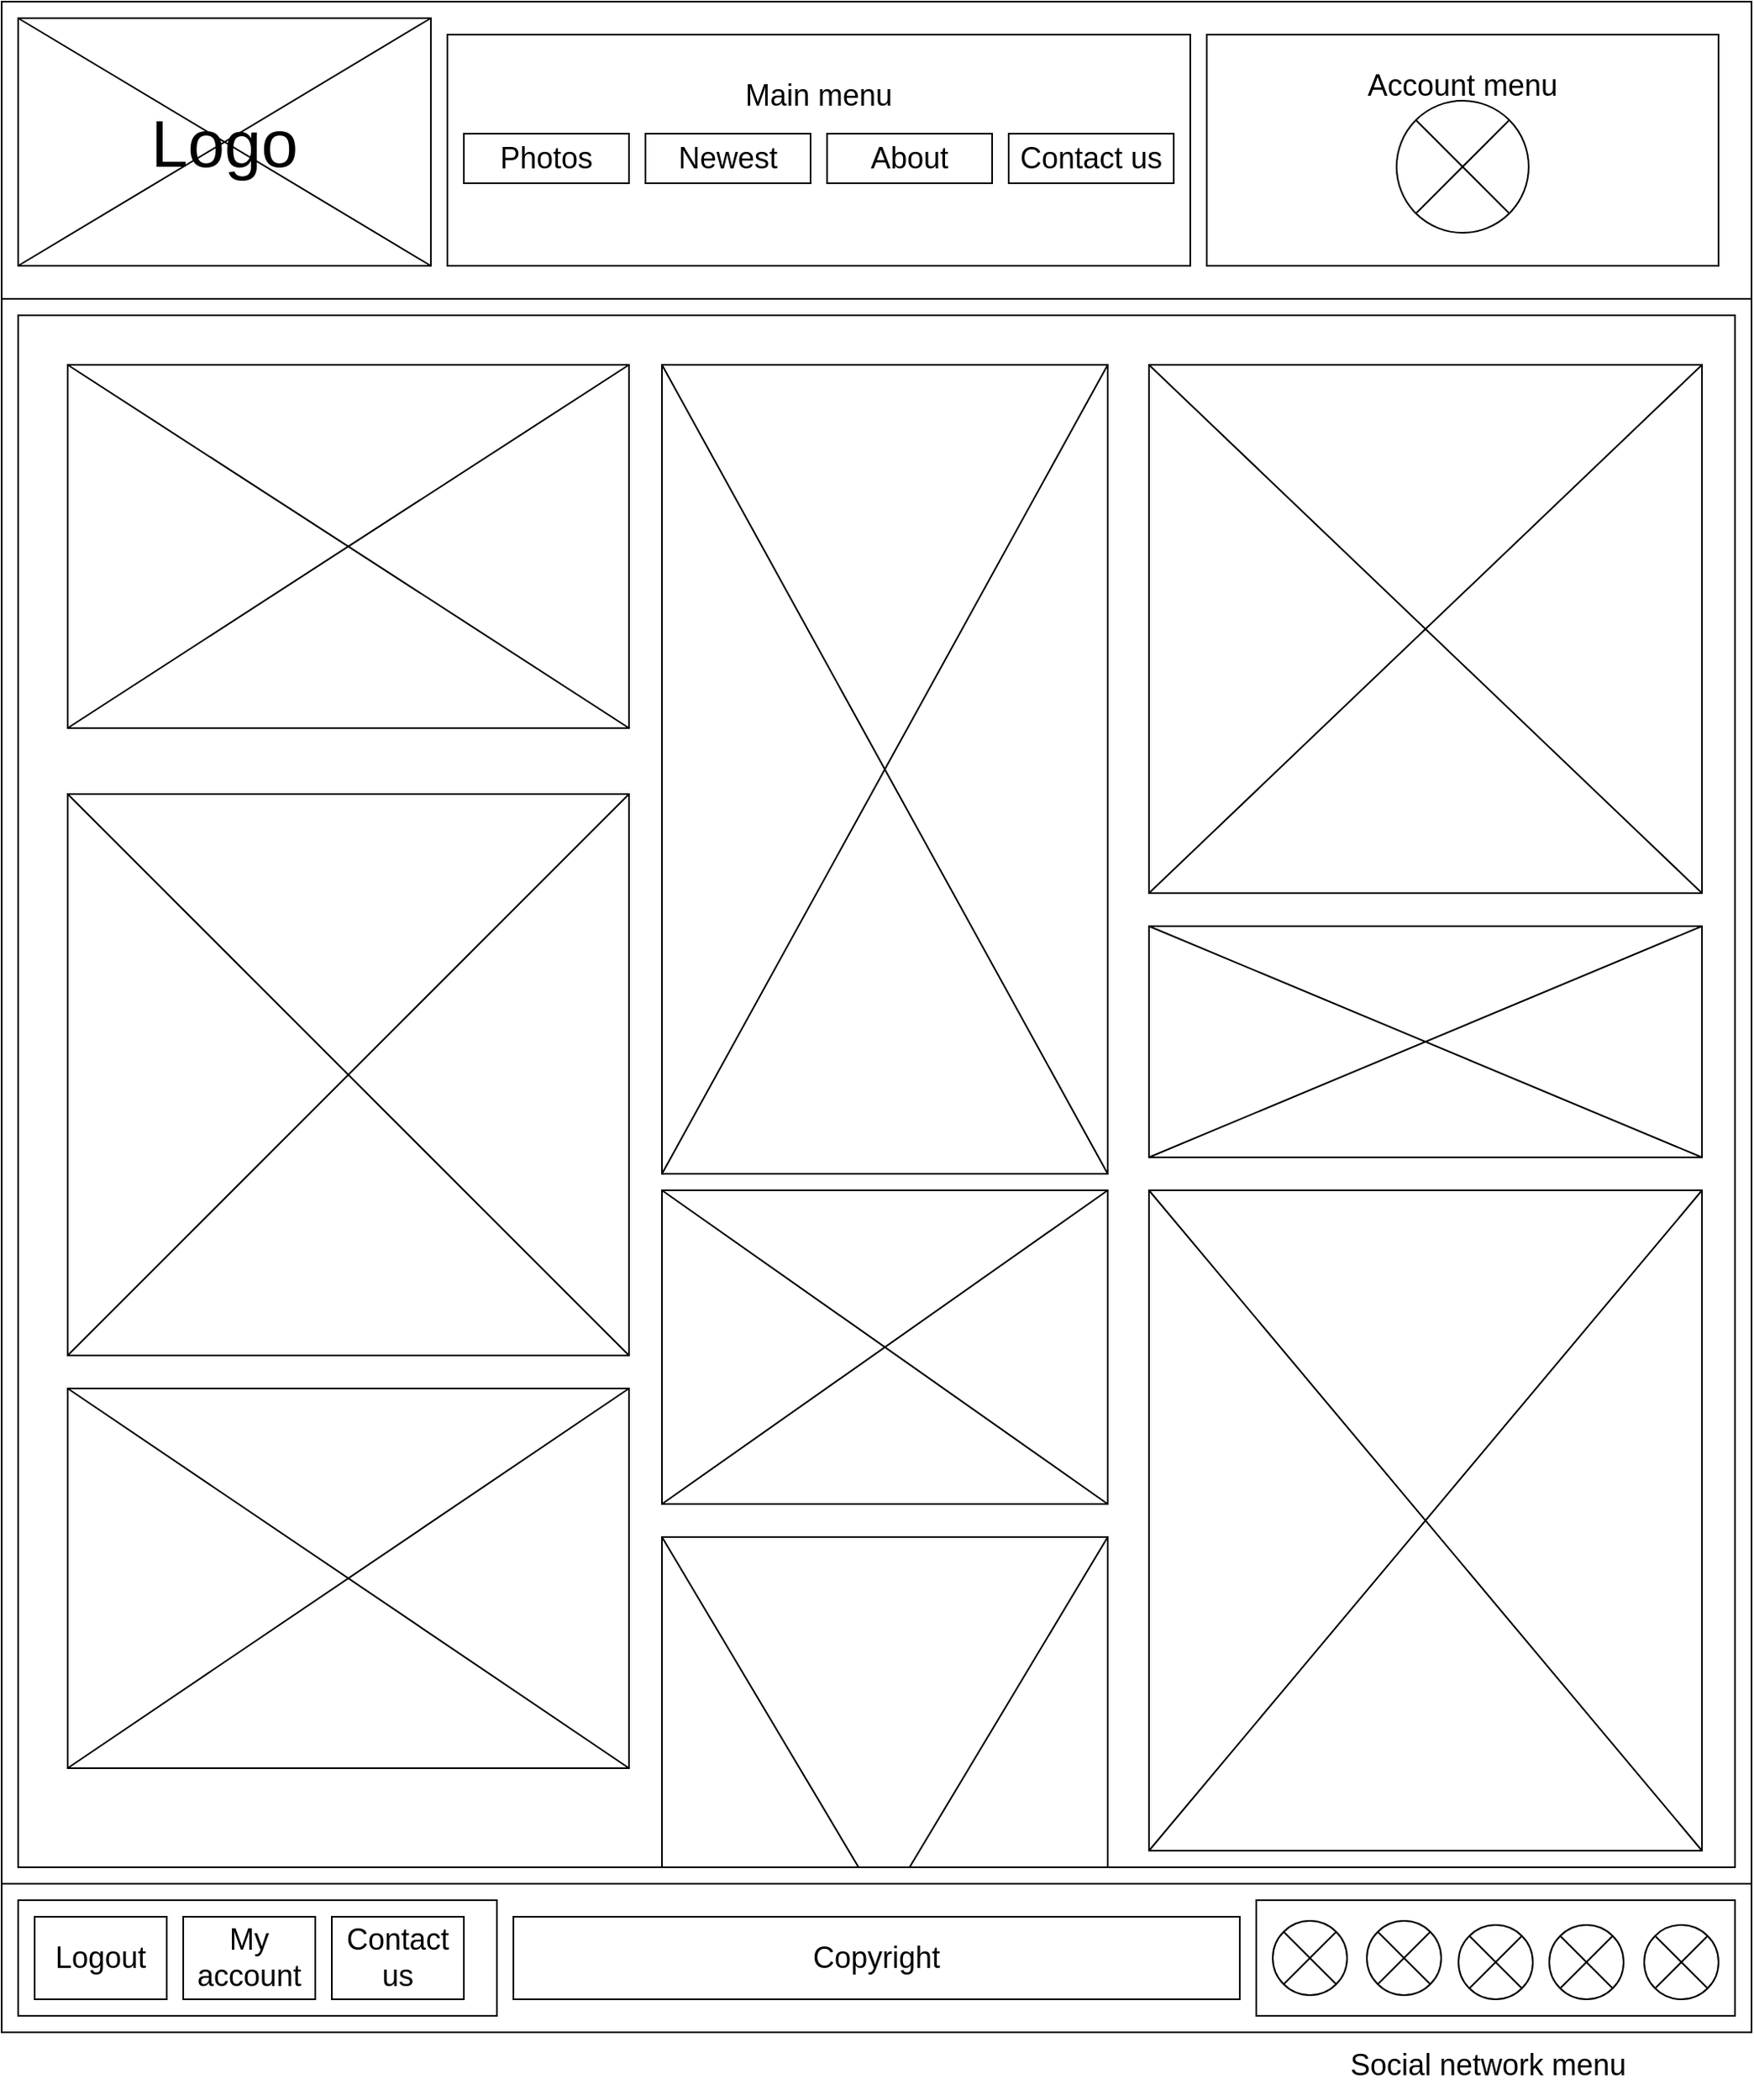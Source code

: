 <mxfile version="20.8.16" type="device"><diagram name="Page-1" id="mD34wUuRm_5kMD1LWP9A"><mxGraphModel dx="2421" dy="1398" grid="1" gridSize="10" guides="1" tooltips="1" connect="1" arrows="1" fold="1" page="1" pageScale="1" pageWidth="827" pageHeight="1169" math="0" shadow="0"><root><mxCell id="0"/><mxCell id="1" parent="0"/><mxCell id="y6xcjwrS6ZcwGSI0YmLE-1" value="" style="rounded=0;whiteSpace=wrap;html=1;" parent="1" vertex="1"><mxGeometry width="1060" height="1230" as="geometry"/></mxCell><mxCell id="y6xcjwrS6ZcwGSI0YmLE-2" value="" style="rounded=0;whiteSpace=wrap;html=1;" parent="1" vertex="1"><mxGeometry width="1060" height="180" as="geometry"/></mxCell><mxCell id="y6xcjwrS6ZcwGSI0YmLE-3" value="" style="rounded=0;whiteSpace=wrap;html=1;" parent="1" vertex="1"><mxGeometry y="1140" width="1060" height="90" as="geometry"/></mxCell><mxCell id="y6xcjwrS6ZcwGSI0YmLE-5" value="" style="rounded=0;whiteSpace=wrap;html=1;" parent="1" vertex="1"><mxGeometry x="10" y="190" width="1040" height="940" as="geometry"/></mxCell><mxCell id="y6xcjwrS6ZcwGSI0YmLE-6" value="&lt;font style=&quot;font-size: 40px;&quot;&gt;Logo&lt;/font&gt;" style="rounded=0;whiteSpace=wrap;html=1;" parent="1" vertex="1"><mxGeometry x="10" y="10" width="250" height="150" as="geometry"/></mxCell><mxCell id="y6xcjwrS6ZcwGSI0YmLE-7" value="" style="endArrow=none;html=1;rounded=0;exitX=0;exitY=1;exitDx=0;exitDy=0;entryX=1;entryY=0;entryDx=0;entryDy=0;" parent="1" source="y6xcjwrS6ZcwGSI0YmLE-6" target="y6xcjwrS6ZcwGSI0YmLE-6" edge="1"><mxGeometry width="50" height="50" relative="1" as="geometry"><mxPoint x="390" y="530" as="sourcePoint"/><mxPoint x="440" y="480" as="targetPoint"/></mxGeometry></mxCell><mxCell id="y6xcjwrS6ZcwGSI0YmLE-8" value="" style="endArrow=none;html=1;rounded=0;exitX=0;exitY=0;exitDx=0;exitDy=0;entryX=1;entryY=1;entryDx=0;entryDy=0;" parent="1" source="y6xcjwrS6ZcwGSI0YmLE-6" target="y6xcjwrS6ZcwGSI0YmLE-6" edge="1"><mxGeometry width="50" height="50" relative="1" as="geometry"><mxPoint x="390" y="530" as="sourcePoint"/><mxPoint x="440" y="480" as="targetPoint"/></mxGeometry></mxCell><mxCell id="y6xcjwrS6ZcwGSI0YmLE-9" value="&lt;font style=&quot;font-size: 18px;&quot;&gt;&lt;font style=&quot;font-size: 18px;&quot;&gt;Account menu&lt;/font&gt;&lt;br&gt;&lt;/font&gt;&lt;font size=&quot;1&quot;&gt;&lt;br&gt;&lt;br&gt;&lt;/font&gt;" style="rounded=0;whiteSpace=wrap;html=1;fontSize=40;" parent="1" vertex="1"><mxGeometry x="730" y="20" width="310" height="140" as="geometry"/></mxCell><mxCell id="y6xcjwrS6ZcwGSI0YmLE-13" value="Main menu&lt;br&gt;&lt;br&gt;&lt;br&gt;&lt;br&gt;" style="rounded=0;whiteSpace=wrap;html=1;fontSize=18;" parent="1" vertex="1"><mxGeometry x="270" y="20" width="450" height="140" as="geometry"/></mxCell><mxCell id="y6xcjwrS6ZcwGSI0YmLE-14" value="Photos" style="rounded=0;whiteSpace=wrap;html=1;fontSize=18;" parent="1" vertex="1"><mxGeometry x="280" y="80" width="100" height="30" as="geometry"/></mxCell><mxCell id="y6xcjwrS6ZcwGSI0YmLE-17" value="Newest" style="rounded=0;whiteSpace=wrap;html=1;fontSize=18;" parent="1" vertex="1"><mxGeometry x="390" y="80" width="100" height="30" as="geometry"/></mxCell><mxCell id="y6xcjwrS6ZcwGSI0YmLE-18" value="About" style="rounded=0;whiteSpace=wrap;html=1;fontSize=18;" parent="1" vertex="1"><mxGeometry x="500" y="80" width="100" height="30" as="geometry"/></mxCell><mxCell id="y6xcjwrS6ZcwGSI0YmLE-19" value="Contact us" style="rounded=0;whiteSpace=wrap;html=1;fontSize=18;" parent="1" vertex="1"><mxGeometry x="610" y="80" width="100" height="30" as="geometry"/></mxCell><mxCell id="y6xcjwrS6ZcwGSI0YmLE-20" value="" style="rounded=0;whiteSpace=wrap;html=1;fontSize=18;" parent="1" vertex="1"><mxGeometry x="10" y="1150" width="290" height="70" as="geometry"/></mxCell><mxCell id="y6xcjwrS6ZcwGSI0YmLE-21" value="Logout" style="rounded=0;whiteSpace=wrap;html=1;fontSize=18;" parent="1" vertex="1"><mxGeometry x="20" y="1160" width="80" height="50" as="geometry"/></mxCell><mxCell id="y6xcjwrS6ZcwGSI0YmLE-22" value="My account" style="rounded=0;whiteSpace=wrap;html=1;fontSize=18;" parent="1" vertex="1"><mxGeometry x="110" y="1160" width="80" height="50" as="geometry"/></mxCell><mxCell id="y6xcjwrS6ZcwGSI0YmLE-23" value="Copyright" style="rounded=0;whiteSpace=wrap;html=1;fontSize=18;" parent="1" vertex="1"><mxGeometry x="310" y="1160" width="440" height="50" as="geometry"/></mxCell><mxCell id="y6xcjwrS6ZcwGSI0YmLE-24" value="" style="rounded=0;whiteSpace=wrap;html=1;fontSize=18;" parent="1" vertex="1"><mxGeometry x="760" y="1150" width="290" height="70" as="geometry"/></mxCell><mxCell id="y6xcjwrS6ZcwGSI0YmLE-25" value="Contact&lt;br&gt;us" style="rounded=0;whiteSpace=wrap;html=1;fontSize=18;" parent="1" vertex="1"><mxGeometry x="200" y="1160" width="80" height="50" as="geometry"/></mxCell><mxCell id="y6xcjwrS6ZcwGSI0YmLE-26" value="" style="ellipse;whiteSpace=wrap;html=1;aspect=fixed;fontSize=18;" parent="1" vertex="1"><mxGeometry x="770" y="1162.5" width="45" height="45" as="geometry"/></mxCell><mxCell id="y6xcjwrS6ZcwGSI0YmLE-27" value="" style="endArrow=none;html=1;rounded=0;fontSize=18;entryX=0;entryY=1;entryDx=0;entryDy=0;exitX=1;exitY=0;exitDx=0;exitDy=0;" parent="1" source="y6xcjwrS6ZcwGSI0YmLE-26" target="y6xcjwrS6ZcwGSI0YmLE-26" edge="1"><mxGeometry width="50" height="50" relative="1" as="geometry"><mxPoint x="400" y="910" as="sourcePoint"/><mxPoint x="450" y="860" as="targetPoint"/></mxGeometry></mxCell><mxCell id="y6xcjwrS6ZcwGSI0YmLE-28" value="" style="endArrow=none;html=1;rounded=0;fontSize=18;exitX=1;exitY=1;exitDx=0;exitDy=0;entryX=0;entryY=0;entryDx=0;entryDy=0;" parent="1" source="y6xcjwrS6ZcwGSI0YmLE-26" target="y6xcjwrS6ZcwGSI0YmLE-26" edge="1"><mxGeometry width="50" height="50" relative="1" as="geometry"><mxPoint x="400" y="910" as="sourcePoint"/><mxPoint x="450" y="860" as="targetPoint"/></mxGeometry></mxCell><mxCell id="y6xcjwrS6ZcwGSI0YmLE-29" value="" style="ellipse;whiteSpace=wrap;html=1;aspect=fixed;fontSize=18;" parent="1" vertex="1"><mxGeometry x="827" y="1162.5" width="45" height="45" as="geometry"/></mxCell><mxCell id="y6xcjwrS6ZcwGSI0YmLE-30" value="" style="endArrow=none;html=1;rounded=0;fontSize=18;entryX=0;entryY=1;entryDx=0;entryDy=0;exitX=1;exitY=0;exitDx=0;exitDy=0;" parent="1" source="y6xcjwrS6ZcwGSI0YmLE-29" target="y6xcjwrS6ZcwGSI0YmLE-29" edge="1"><mxGeometry width="50" height="50" relative="1" as="geometry"><mxPoint x="457" y="910" as="sourcePoint"/><mxPoint x="507" y="860" as="targetPoint"/></mxGeometry></mxCell><mxCell id="y6xcjwrS6ZcwGSI0YmLE-31" value="" style="endArrow=none;html=1;rounded=0;fontSize=18;exitX=1;exitY=1;exitDx=0;exitDy=0;entryX=0;entryY=0;entryDx=0;entryDy=0;" parent="1" source="y6xcjwrS6ZcwGSI0YmLE-29" target="y6xcjwrS6ZcwGSI0YmLE-29" edge="1"><mxGeometry width="50" height="50" relative="1" as="geometry"><mxPoint x="457" y="910" as="sourcePoint"/><mxPoint x="507" y="860" as="targetPoint"/></mxGeometry></mxCell><mxCell id="y6xcjwrS6ZcwGSI0YmLE-32" value="" style="ellipse;whiteSpace=wrap;html=1;aspect=fixed;fontSize=18;" parent="1" vertex="1"><mxGeometry x="882.5" y="1165" width="45" height="45" as="geometry"/></mxCell><mxCell id="y6xcjwrS6ZcwGSI0YmLE-33" value="" style="endArrow=none;html=1;rounded=0;fontSize=18;entryX=0;entryY=1;entryDx=0;entryDy=0;exitX=1;exitY=0;exitDx=0;exitDy=0;" parent="1" source="y6xcjwrS6ZcwGSI0YmLE-32" target="y6xcjwrS6ZcwGSI0YmLE-32" edge="1"><mxGeometry width="50" height="50" relative="1" as="geometry"><mxPoint x="512.5" y="912.5" as="sourcePoint"/><mxPoint x="562.5" y="862.5" as="targetPoint"/></mxGeometry></mxCell><mxCell id="y6xcjwrS6ZcwGSI0YmLE-34" value="" style="endArrow=none;html=1;rounded=0;fontSize=18;exitX=1;exitY=1;exitDx=0;exitDy=0;entryX=0;entryY=0;entryDx=0;entryDy=0;" parent="1" source="y6xcjwrS6ZcwGSI0YmLE-32" target="y6xcjwrS6ZcwGSI0YmLE-32" edge="1"><mxGeometry width="50" height="50" relative="1" as="geometry"><mxPoint x="512.5" y="912.5" as="sourcePoint"/><mxPoint x="562.5" y="862.5" as="targetPoint"/></mxGeometry></mxCell><mxCell id="y6xcjwrS6ZcwGSI0YmLE-35" value="" style="ellipse;whiteSpace=wrap;html=1;aspect=fixed;fontSize=18;" parent="1" vertex="1"><mxGeometry x="937.5" y="1165" width="45" height="45" as="geometry"/></mxCell><mxCell id="y6xcjwrS6ZcwGSI0YmLE-36" value="" style="endArrow=none;html=1;rounded=0;fontSize=18;entryX=0;entryY=1;entryDx=0;entryDy=0;exitX=1;exitY=0;exitDx=0;exitDy=0;" parent="1" source="y6xcjwrS6ZcwGSI0YmLE-35" target="y6xcjwrS6ZcwGSI0YmLE-35" edge="1"><mxGeometry width="50" height="50" relative="1" as="geometry"><mxPoint x="567.5" y="912.5" as="sourcePoint"/><mxPoint x="617.5" y="862.5" as="targetPoint"/></mxGeometry></mxCell><mxCell id="y6xcjwrS6ZcwGSI0YmLE-37" value="" style="endArrow=none;html=1;rounded=0;fontSize=18;exitX=1;exitY=1;exitDx=0;exitDy=0;entryX=0;entryY=0;entryDx=0;entryDy=0;" parent="1" source="y6xcjwrS6ZcwGSI0YmLE-35" target="y6xcjwrS6ZcwGSI0YmLE-35" edge="1"><mxGeometry width="50" height="50" relative="1" as="geometry"><mxPoint x="567.5" y="912.5" as="sourcePoint"/><mxPoint x="617.5" y="862.5" as="targetPoint"/></mxGeometry></mxCell><mxCell id="y6xcjwrS6ZcwGSI0YmLE-38" value="" style="ellipse;whiteSpace=wrap;html=1;aspect=fixed;fontSize=18;" parent="1" vertex="1"><mxGeometry x="995" y="1165" width="45" height="45" as="geometry"/></mxCell><mxCell id="y6xcjwrS6ZcwGSI0YmLE-39" value="" style="endArrow=none;html=1;rounded=0;fontSize=18;entryX=0;entryY=1;entryDx=0;entryDy=0;exitX=1;exitY=0;exitDx=0;exitDy=0;" parent="1" source="y6xcjwrS6ZcwGSI0YmLE-38" target="y6xcjwrS6ZcwGSI0YmLE-38" edge="1"><mxGeometry width="50" height="50" relative="1" as="geometry"><mxPoint x="625" y="912.5" as="sourcePoint"/><mxPoint x="675" y="862.5" as="targetPoint"/></mxGeometry></mxCell><mxCell id="y6xcjwrS6ZcwGSI0YmLE-40" value="" style="endArrow=none;html=1;rounded=0;fontSize=18;exitX=1;exitY=1;exitDx=0;exitDy=0;entryX=0;entryY=0;entryDx=0;entryDy=0;" parent="1" source="y6xcjwrS6ZcwGSI0YmLE-38" target="y6xcjwrS6ZcwGSI0YmLE-38" edge="1"><mxGeometry width="50" height="50" relative="1" as="geometry"><mxPoint x="625" y="912.5" as="sourcePoint"/><mxPoint x="675" y="862.5" as="targetPoint"/></mxGeometry></mxCell><mxCell id="y6xcjwrS6ZcwGSI0YmLE-42" value="Social network menu" style="text;html=1;align=center;verticalAlign=middle;resizable=0;points=[];autosize=1;strokeColor=none;fillColor=none;fontSize=18;" parent="1" vertex="1"><mxGeometry x="805" y="1230" width="190" height="40" as="geometry"/></mxCell><mxCell id="y6xcjwrS6ZcwGSI0YmLE-43" value="" style="rounded=0;whiteSpace=wrap;html=1;fontSize=18;" parent="1" vertex="1"><mxGeometry x="40" y="220" width="340" height="220" as="geometry"/></mxCell><mxCell id="y6xcjwrS6ZcwGSI0YmLE-44" value="" style="rounded=0;whiteSpace=wrap;html=1;fontSize=18;" parent="1" vertex="1"><mxGeometry x="400" y="220" width="270" height="490" as="geometry"/></mxCell><mxCell id="y6xcjwrS6ZcwGSI0YmLE-45" value="" style="rounded=0;whiteSpace=wrap;html=1;fontSize=18;" parent="1" vertex="1"><mxGeometry x="695" y="220" width="335" height="320" as="geometry"/></mxCell><mxCell id="y6xcjwrS6ZcwGSI0YmLE-46" value="" style="rounded=0;whiteSpace=wrap;html=1;fontSize=18;" parent="1" vertex="1"><mxGeometry x="40" y="480" width="340" height="340" as="geometry"/></mxCell><mxCell id="y6xcjwrS6ZcwGSI0YmLE-47" value="" style="rounded=0;whiteSpace=wrap;html=1;fontSize=18;" parent="1" vertex="1"><mxGeometry x="400" y="720" width="270" height="190" as="geometry"/></mxCell><mxCell id="y6xcjwrS6ZcwGSI0YmLE-48" value="" style="rounded=0;whiteSpace=wrap;html=1;fontSize=18;" parent="1" vertex="1"><mxGeometry x="695" y="560" width="335" height="140" as="geometry"/></mxCell><mxCell id="y6xcjwrS6ZcwGSI0YmLE-49" value="" style="rounded=0;whiteSpace=wrap;html=1;fontSize=18;" parent="1" vertex="1"><mxGeometry x="40" y="840" width="340" height="230" as="geometry"/></mxCell><mxCell id="y6xcjwrS6ZcwGSI0YmLE-51" value="" style="rounded=0;whiteSpace=wrap;html=1;fontSize=18;" parent="1" vertex="1"><mxGeometry x="400" y="930" width="270" height="200" as="geometry"/></mxCell><mxCell id="y6xcjwrS6ZcwGSI0YmLE-52" value="" style="rounded=0;whiteSpace=wrap;html=1;fontSize=18;" parent="1" vertex="1"><mxGeometry x="695" y="720" width="335" height="400" as="geometry"/></mxCell><mxCell id="y6xcjwrS6ZcwGSI0YmLE-53" value="" style="endArrow=none;html=1;rounded=0;fontSize=18;exitX=0;exitY=1;exitDx=0;exitDy=0;entryX=1;entryY=0;entryDx=0;entryDy=0;" parent="1" source="y6xcjwrS6ZcwGSI0YmLE-43" target="y6xcjwrS6ZcwGSI0YmLE-43" edge="1"><mxGeometry width="50" height="50" relative="1" as="geometry"><mxPoint x="400" y="610" as="sourcePoint"/><mxPoint x="450" y="560" as="targetPoint"/></mxGeometry></mxCell><mxCell id="y6xcjwrS6ZcwGSI0YmLE-54" value="" style="endArrow=none;html=1;rounded=0;fontSize=18;entryX=1;entryY=1;entryDx=0;entryDy=0;exitX=0;exitY=0;exitDx=0;exitDy=0;" parent="1" source="y6xcjwrS6ZcwGSI0YmLE-43" target="y6xcjwrS6ZcwGSI0YmLE-43" edge="1"><mxGeometry width="50" height="50" relative="1" as="geometry"><mxPoint x="400" y="610" as="sourcePoint"/><mxPoint x="450" y="560" as="targetPoint"/></mxGeometry></mxCell><mxCell id="y6xcjwrS6ZcwGSI0YmLE-55" value="" style="endArrow=none;html=1;rounded=0;fontSize=18;entryX=1;entryY=0;entryDx=0;entryDy=0;exitX=0;exitY=1;exitDx=0;exitDy=0;" parent="1" source="y6xcjwrS6ZcwGSI0YmLE-44" target="y6xcjwrS6ZcwGSI0YmLE-44" edge="1"><mxGeometry width="50" height="50" relative="1" as="geometry"><mxPoint x="400" y="610" as="sourcePoint"/><mxPoint x="450" y="560" as="targetPoint"/></mxGeometry></mxCell><mxCell id="y6xcjwrS6ZcwGSI0YmLE-56" value="" style="endArrow=none;html=1;rounded=0;fontSize=18;entryX=0;entryY=0;entryDx=0;entryDy=0;exitX=1;exitY=1;exitDx=0;exitDy=0;" parent="1" source="y6xcjwrS6ZcwGSI0YmLE-44" target="y6xcjwrS6ZcwGSI0YmLE-44" edge="1"><mxGeometry width="50" height="50" relative="1" as="geometry"><mxPoint x="400" y="610" as="sourcePoint"/><mxPoint x="450" y="560" as="targetPoint"/></mxGeometry></mxCell><mxCell id="y6xcjwrS6ZcwGSI0YmLE-57" value="" style="endArrow=none;html=1;rounded=0;fontSize=18;entryX=0;entryY=1;entryDx=0;entryDy=0;exitX=1;exitY=0;exitDx=0;exitDy=0;" parent="1" source="y6xcjwrS6ZcwGSI0YmLE-45" target="y6xcjwrS6ZcwGSI0YmLE-45" edge="1"><mxGeometry width="50" height="50" relative="1" as="geometry"><mxPoint x="400" y="610" as="sourcePoint"/><mxPoint x="450" y="560" as="targetPoint"/></mxGeometry></mxCell><mxCell id="y6xcjwrS6ZcwGSI0YmLE-58" value="" style="endArrow=none;html=1;rounded=0;fontSize=18;entryX=0;entryY=0;entryDx=0;entryDy=0;exitX=1;exitY=1;exitDx=0;exitDy=0;" parent="1" source="y6xcjwrS6ZcwGSI0YmLE-45" target="y6xcjwrS6ZcwGSI0YmLE-45" edge="1"><mxGeometry width="50" height="50" relative="1" as="geometry"><mxPoint x="400" y="610" as="sourcePoint"/><mxPoint x="450" y="560" as="targetPoint"/></mxGeometry></mxCell><mxCell id="y6xcjwrS6ZcwGSI0YmLE-59" value="" style="endArrow=none;html=1;rounded=0;fontSize=18;entryX=0;entryY=1;entryDx=0;entryDy=0;exitX=1;exitY=0;exitDx=0;exitDy=0;" parent="1" source="y6xcjwrS6ZcwGSI0YmLE-46" target="y6xcjwrS6ZcwGSI0YmLE-46" edge="1"><mxGeometry width="50" height="50" relative="1" as="geometry"><mxPoint x="400" y="610" as="sourcePoint"/><mxPoint x="450" y="560" as="targetPoint"/></mxGeometry></mxCell><mxCell id="y6xcjwrS6ZcwGSI0YmLE-60" value="" style="endArrow=none;html=1;rounded=0;fontSize=18;exitX=0;exitY=0;exitDx=0;exitDy=0;entryX=1;entryY=1;entryDx=0;entryDy=0;" parent="1" source="y6xcjwrS6ZcwGSI0YmLE-46" target="y6xcjwrS6ZcwGSI0YmLE-46" edge="1"><mxGeometry width="50" height="50" relative="1" as="geometry"><mxPoint x="400" y="610" as="sourcePoint"/><mxPoint x="450" y="560" as="targetPoint"/></mxGeometry></mxCell><mxCell id="y6xcjwrS6ZcwGSI0YmLE-61" value="" style="endArrow=none;html=1;rounded=0;fontSize=18;entryX=0;entryY=1;entryDx=0;entryDy=0;exitX=1;exitY=0;exitDx=0;exitDy=0;" parent="1" source="y6xcjwrS6ZcwGSI0YmLE-47" target="y6xcjwrS6ZcwGSI0YmLE-47" edge="1"><mxGeometry width="50" height="50" relative="1" as="geometry"><mxPoint x="400" y="610" as="sourcePoint"/><mxPoint x="450" y="560" as="targetPoint"/></mxGeometry></mxCell><mxCell id="y6xcjwrS6ZcwGSI0YmLE-62" value="" style="endArrow=none;html=1;rounded=0;fontSize=18;entryX=1;entryY=1;entryDx=0;entryDy=0;exitX=0;exitY=0;exitDx=0;exitDy=0;" parent="1" source="y6xcjwrS6ZcwGSI0YmLE-47" target="y6xcjwrS6ZcwGSI0YmLE-47" edge="1"><mxGeometry width="50" height="50" relative="1" as="geometry"><mxPoint x="400" y="610" as="sourcePoint"/><mxPoint x="450" y="560" as="targetPoint"/></mxGeometry></mxCell><mxCell id="y6xcjwrS6ZcwGSI0YmLE-63" value="" style="endArrow=none;html=1;rounded=0;fontSize=18;entryX=0;entryY=1;entryDx=0;entryDy=0;" parent="1" target="y6xcjwrS6ZcwGSI0YmLE-49" edge="1"><mxGeometry width="50" height="50" relative="1" as="geometry"><mxPoint x="380" y="840" as="sourcePoint"/><mxPoint x="450" y="560" as="targetPoint"/></mxGeometry></mxCell><mxCell id="y6xcjwrS6ZcwGSI0YmLE-64" value="" style="endArrow=none;html=1;rounded=0;fontSize=18;exitX=0;exitY=0;exitDx=0;exitDy=0;entryX=1;entryY=1;entryDx=0;entryDy=0;" parent="1" source="y6xcjwrS6ZcwGSI0YmLE-49" target="y6xcjwrS6ZcwGSI0YmLE-49" edge="1"><mxGeometry width="50" height="50" relative="1" as="geometry"><mxPoint x="400" y="610" as="sourcePoint"/><mxPoint x="450" y="560" as="targetPoint"/></mxGeometry></mxCell><mxCell id="y6xcjwrS6ZcwGSI0YmLE-65" value="" style="endArrow=none;html=1;rounded=0;fontSize=18;entryX=0;entryY=1;entryDx=0;entryDy=0;exitX=1;exitY=0;exitDx=0;exitDy=0;" parent="1" source="y6xcjwrS6ZcwGSI0YmLE-48" target="y6xcjwrS6ZcwGSI0YmLE-48" edge="1"><mxGeometry width="50" height="50" relative="1" as="geometry"><mxPoint x="400" y="610" as="sourcePoint"/><mxPoint x="450" y="560" as="targetPoint"/></mxGeometry></mxCell><mxCell id="y6xcjwrS6ZcwGSI0YmLE-66" value="" style="endArrow=none;html=1;rounded=0;fontSize=18;entryX=1;entryY=1;entryDx=0;entryDy=0;exitX=0;exitY=0;exitDx=0;exitDy=0;" parent="1" source="y6xcjwrS6ZcwGSI0YmLE-48" target="y6xcjwrS6ZcwGSI0YmLE-48" edge="1"><mxGeometry width="50" height="50" relative="1" as="geometry"><mxPoint x="400" y="610" as="sourcePoint"/><mxPoint x="450" y="560" as="targetPoint"/></mxGeometry></mxCell><mxCell id="y6xcjwrS6ZcwGSI0YmLE-67" value="" style="endArrow=none;html=1;rounded=0;fontSize=18;entryX=0;entryY=0;entryDx=0;entryDy=0;exitX=1;exitY=1;exitDx=0;exitDy=0;" parent="1" source="y6xcjwrS6ZcwGSI0YmLE-52" target="y6xcjwrS6ZcwGSI0YmLE-52" edge="1"><mxGeometry width="50" height="50" relative="1" as="geometry"><mxPoint x="400" y="610" as="sourcePoint"/><mxPoint x="450" y="560" as="targetPoint"/></mxGeometry></mxCell><mxCell id="y6xcjwrS6ZcwGSI0YmLE-68" value="" style="endArrow=none;html=1;rounded=0;fontSize=18;entryX=1;entryY=0;entryDx=0;entryDy=0;exitX=0;exitY=1;exitDx=0;exitDy=0;" parent="1" source="y6xcjwrS6ZcwGSI0YmLE-52" target="y6xcjwrS6ZcwGSI0YmLE-52" edge="1"><mxGeometry width="50" height="50" relative="1" as="geometry"><mxPoint x="400" y="610" as="sourcePoint"/><mxPoint x="450" y="560" as="targetPoint"/></mxGeometry></mxCell><mxCell id="y6xcjwrS6ZcwGSI0YmLE-69" value="" style="endArrow=none;html=1;rounded=0;fontSize=18;entryX=1;entryY=0;entryDx=0;entryDy=0;" parent="1" target="y6xcjwrS6ZcwGSI0YmLE-51" edge="1"><mxGeometry width="50" height="50" relative="1" as="geometry"><mxPoint x="550" y="1130" as="sourcePoint"/><mxPoint x="450" y="560" as="targetPoint"/></mxGeometry></mxCell><mxCell id="y6xcjwrS6ZcwGSI0YmLE-70" value="" style="endArrow=none;html=1;rounded=0;fontSize=18;entryX=0;entryY=0;entryDx=0;entryDy=0;exitX=0.441;exitY=1;exitDx=0;exitDy=0;exitPerimeter=0;" parent="1" source="y6xcjwrS6ZcwGSI0YmLE-51" target="y6xcjwrS6ZcwGSI0YmLE-51" edge="1"><mxGeometry width="50" height="50" relative="1" as="geometry"><mxPoint x="400" y="1010" as="sourcePoint"/><mxPoint x="450" y="960" as="targetPoint"/></mxGeometry></mxCell><mxCell id="-pdElewWM4_7lsc8sMWJ-1" value="" style="ellipse;whiteSpace=wrap;html=1;aspect=fixed;" vertex="1" parent="1"><mxGeometry x="845" y="60" width="80" height="80" as="geometry"/></mxCell><mxCell id="-pdElewWM4_7lsc8sMWJ-2" value="" style="endArrow=none;html=1;rounded=0;entryX=0;entryY=1;entryDx=0;entryDy=0;exitX=1;exitY=0;exitDx=0;exitDy=0;" edge="1" parent="1" source="-pdElewWM4_7lsc8sMWJ-1" target="-pdElewWM4_7lsc8sMWJ-1"><mxGeometry width="50" height="50" relative="1" as="geometry"><mxPoint x="880" y="530" as="sourcePoint"/><mxPoint x="930" y="480" as="targetPoint"/></mxGeometry></mxCell><mxCell id="-pdElewWM4_7lsc8sMWJ-3" value="" style="endArrow=none;html=1;rounded=0;entryX=1;entryY=1;entryDx=0;entryDy=0;exitX=0;exitY=0;exitDx=0;exitDy=0;" edge="1" parent="1" source="-pdElewWM4_7lsc8sMWJ-1" target="-pdElewWM4_7lsc8sMWJ-1"><mxGeometry width="50" height="50" relative="1" as="geometry"><mxPoint x="880" y="530" as="sourcePoint"/><mxPoint x="930" y="480" as="targetPoint"/></mxGeometry></mxCell></root></mxGraphModel></diagram></mxfile>